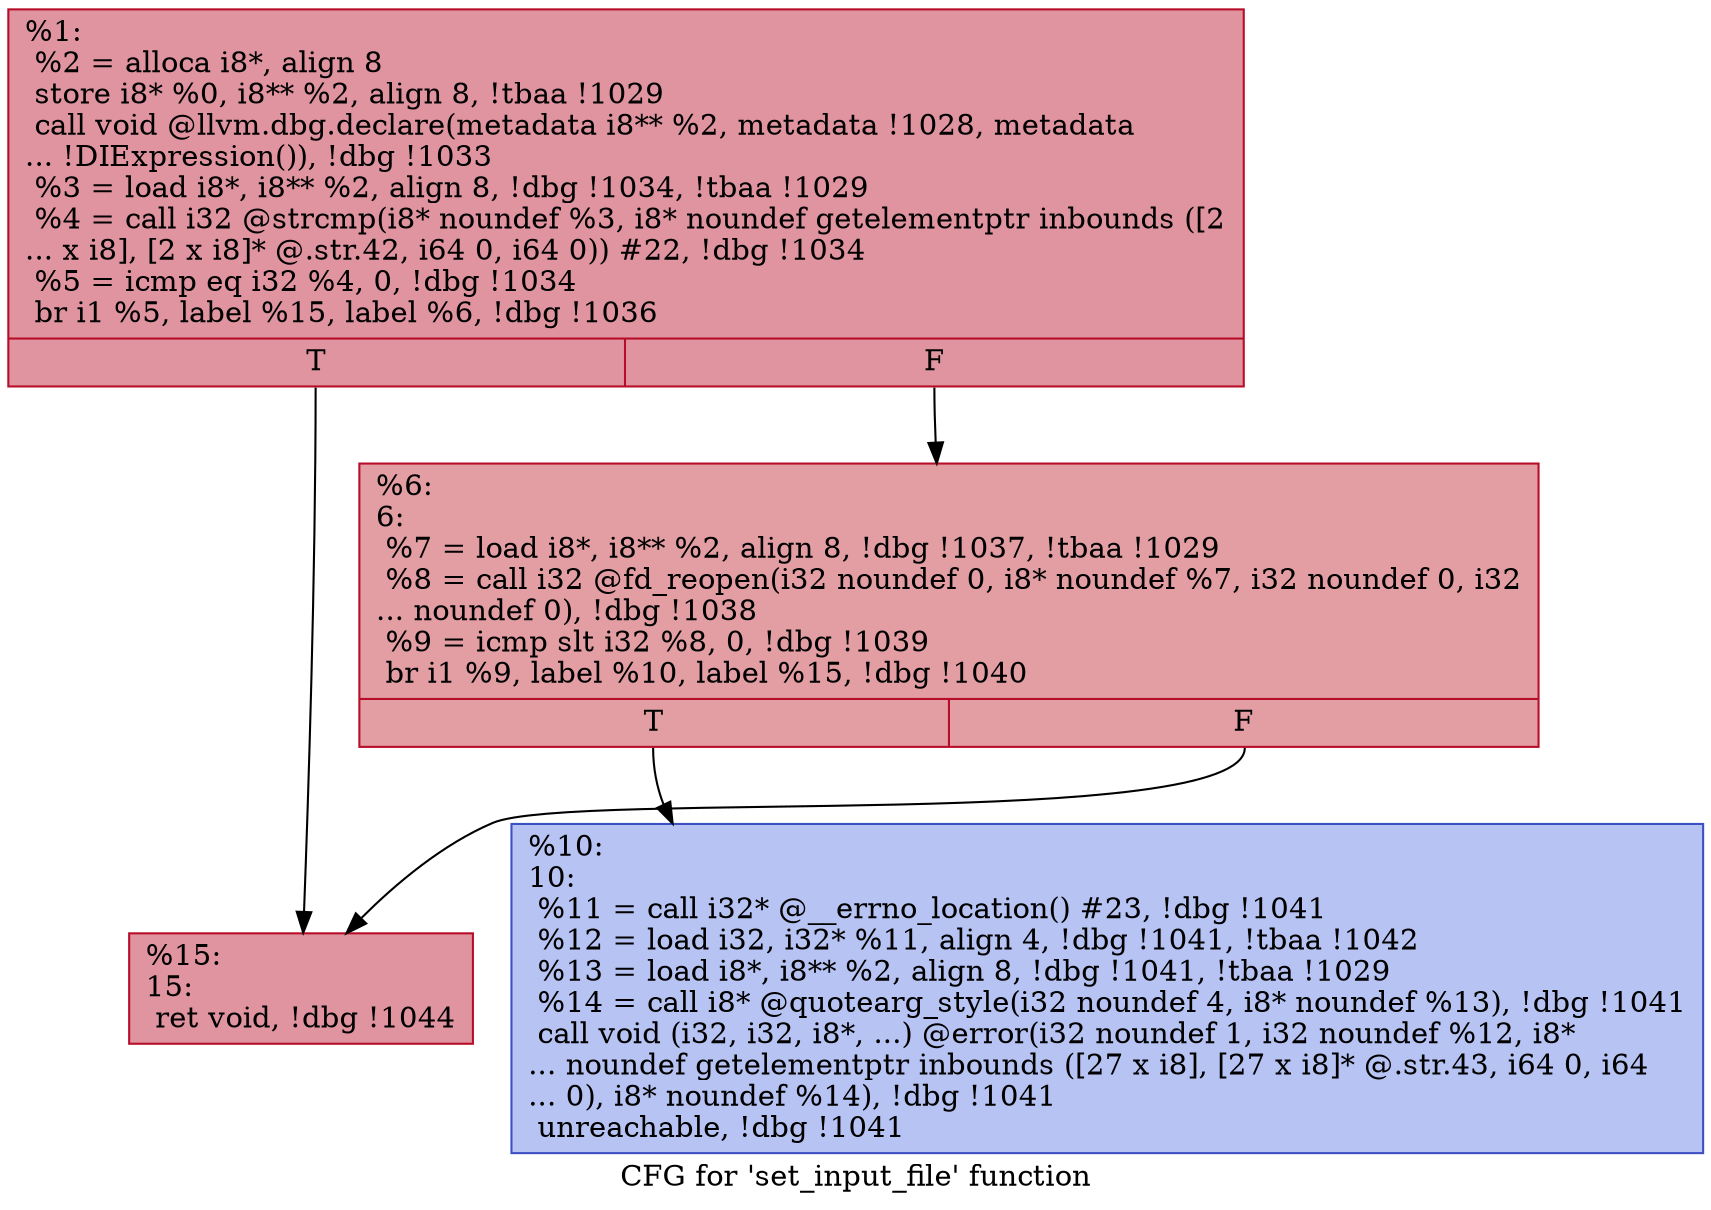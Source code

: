 digraph "CFG for 'set_input_file' function" {
	label="CFG for 'set_input_file' function";

	Node0x234eb70 [shape=record,color="#b70d28ff", style=filled, fillcolor="#b70d2870",label="{%1:\l  %2 = alloca i8*, align 8\l  store i8* %0, i8** %2, align 8, !tbaa !1029\l  call void @llvm.dbg.declare(metadata i8** %2, metadata !1028, metadata\l... !DIExpression()), !dbg !1033\l  %3 = load i8*, i8** %2, align 8, !dbg !1034, !tbaa !1029\l  %4 = call i32 @strcmp(i8* noundef %3, i8* noundef getelementptr inbounds ([2\l... x i8], [2 x i8]* @.str.42, i64 0, i64 0)) #22, !dbg !1034\l  %5 = icmp eq i32 %4, 0, !dbg !1034\l  br i1 %5, label %15, label %6, !dbg !1036\l|{<s0>T|<s1>F}}"];
	Node0x234eb70:s0 -> Node0x234f120;
	Node0x234eb70:s1 -> Node0x234f080;
	Node0x234f080 [shape=record,color="#b70d28ff", style=filled, fillcolor="#be242e70",label="{%6:\l6:                                                \l  %7 = load i8*, i8** %2, align 8, !dbg !1037, !tbaa !1029\l  %8 = call i32 @fd_reopen(i32 noundef 0, i8* noundef %7, i32 noundef 0, i32\l... noundef 0), !dbg !1038\l  %9 = icmp slt i32 %8, 0, !dbg !1039\l  br i1 %9, label %10, label %15, !dbg !1040\l|{<s0>T|<s1>F}}"];
	Node0x234f080:s0 -> Node0x234f0d0;
	Node0x234f080:s1 -> Node0x234f120;
	Node0x234f0d0 [shape=record,color="#3d50c3ff", style=filled, fillcolor="#5977e370",label="{%10:\l10:                                               \l  %11 = call i32* @__errno_location() #23, !dbg !1041\l  %12 = load i32, i32* %11, align 4, !dbg !1041, !tbaa !1042\l  %13 = load i8*, i8** %2, align 8, !dbg !1041, !tbaa !1029\l  %14 = call i8* @quotearg_style(i32 noundef 4, i8* noundef %13), !dbg !1041\l  call void (i32, i32, i8*, ...) @error(i32 noundef 1, i32 noundef %12, i8*\l... noundef getelementptr inbounds ([27 x i8], [27 x i8]* @.str.43, i64 0, i64\l... 0), i8* noundef %14), !dbg !1041\l  unreachable, !dbg !1041\l}"];
	Node0x234f120 [shape=record,color="#b70d28ff", style=filled, fillcolor="#b70d2870",label="{%15:\l15:                                               \l  ret void, !dbg !1044\l}"];
}
